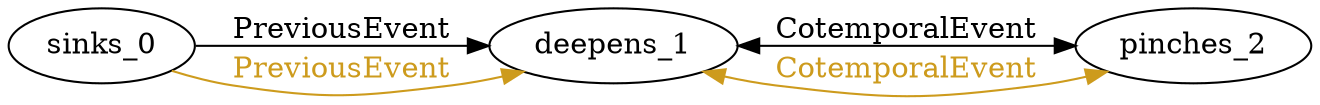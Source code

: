 digraph finite_state_machine { 
	rankdir=LR;
	size="50,50";
node0 [label = "sinks_0"]
node1 [label = "deepens_1"]
node2 [label = "pinches_2"]
node0 -> node1 [ label = "PreviousEvent" fontcolor="black"  color = "Black"];
node0 -> node1 [ label = "PreviousEvent" fontcolor="goldenrod3"  color = "goldenrod3"];
node1 -> node2 [ label = "CotemporalEvent" fontcolor="black" dir = "both" color = "Black"];
node1 -> node2 [ label = "CotemporalEvent" fontcolor="goldenrod3" dir = "both" color = "goldenrod3"];
}